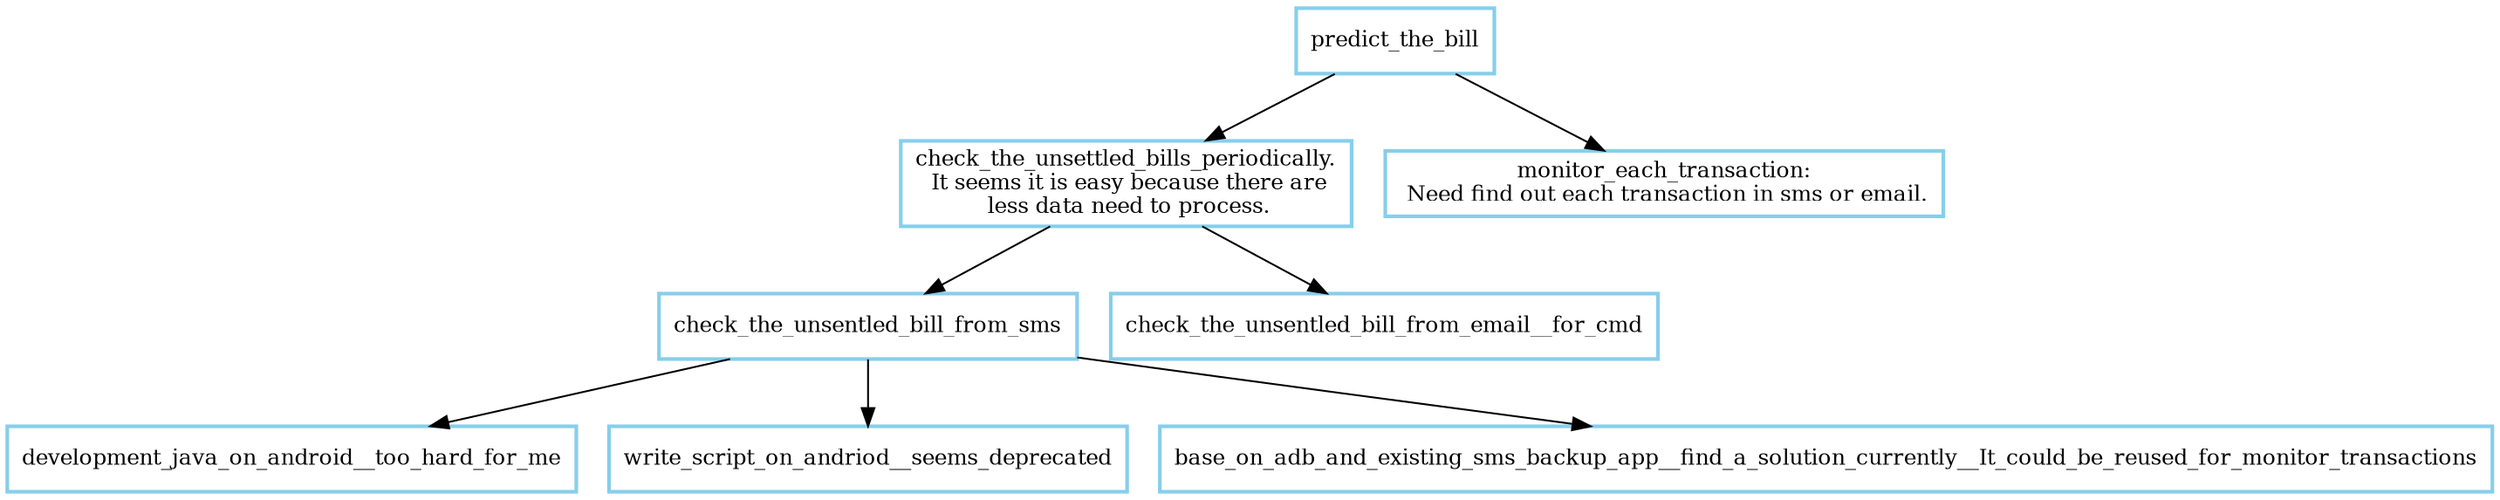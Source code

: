 //dot -Tsvg fork.dot -o fork.svg
digraph cont_page_hint{
//    rankdir = LR;
    rankdir = TB;
    fontname = "Courier";
    fontsize = 12;

    node [fontsize = 12, shape = "record", color="skyblue", style="bold"];
    edge [fontsize = 12 ];

    predict_the_bill;
    check_the_unsettled_bills_periodically [ label = "check_the_unsettled_bills_periodically.\n\
                                                      It seems it is easy because there are\n\
                                                      less data need to process."];
    monitor_each_transaction [ label = "monitor_each_transaction:\n\
                                        Need find out each transaction in sms
                                        or email."]

    predict_the_bill->check_the_unsettled_bills_periodically;
    predict_the_bill->monitor_each_transaction;

    check_the_unsettled_bills_periodically->check_the_unsentled_bill_from_sms;
    check_the_unsettled_bills_periodically->check_the_unsentled_bill_from_email__for_cmd;
//    monitor_each_transaction;

    check_the_unsentled_bill_from_sms -> development_java_on_android__too_hard_for_me;
    check_the_unsentled_bill_from_sms -> write_script_on_andriod__seems_deprecated;
    check_the_unsentled_bill_from_sms -> base_on_adb_and_existing_sms_backup_app__find_a_solution_currently__It_could_be_reused_for_monitor_transactions;

}

